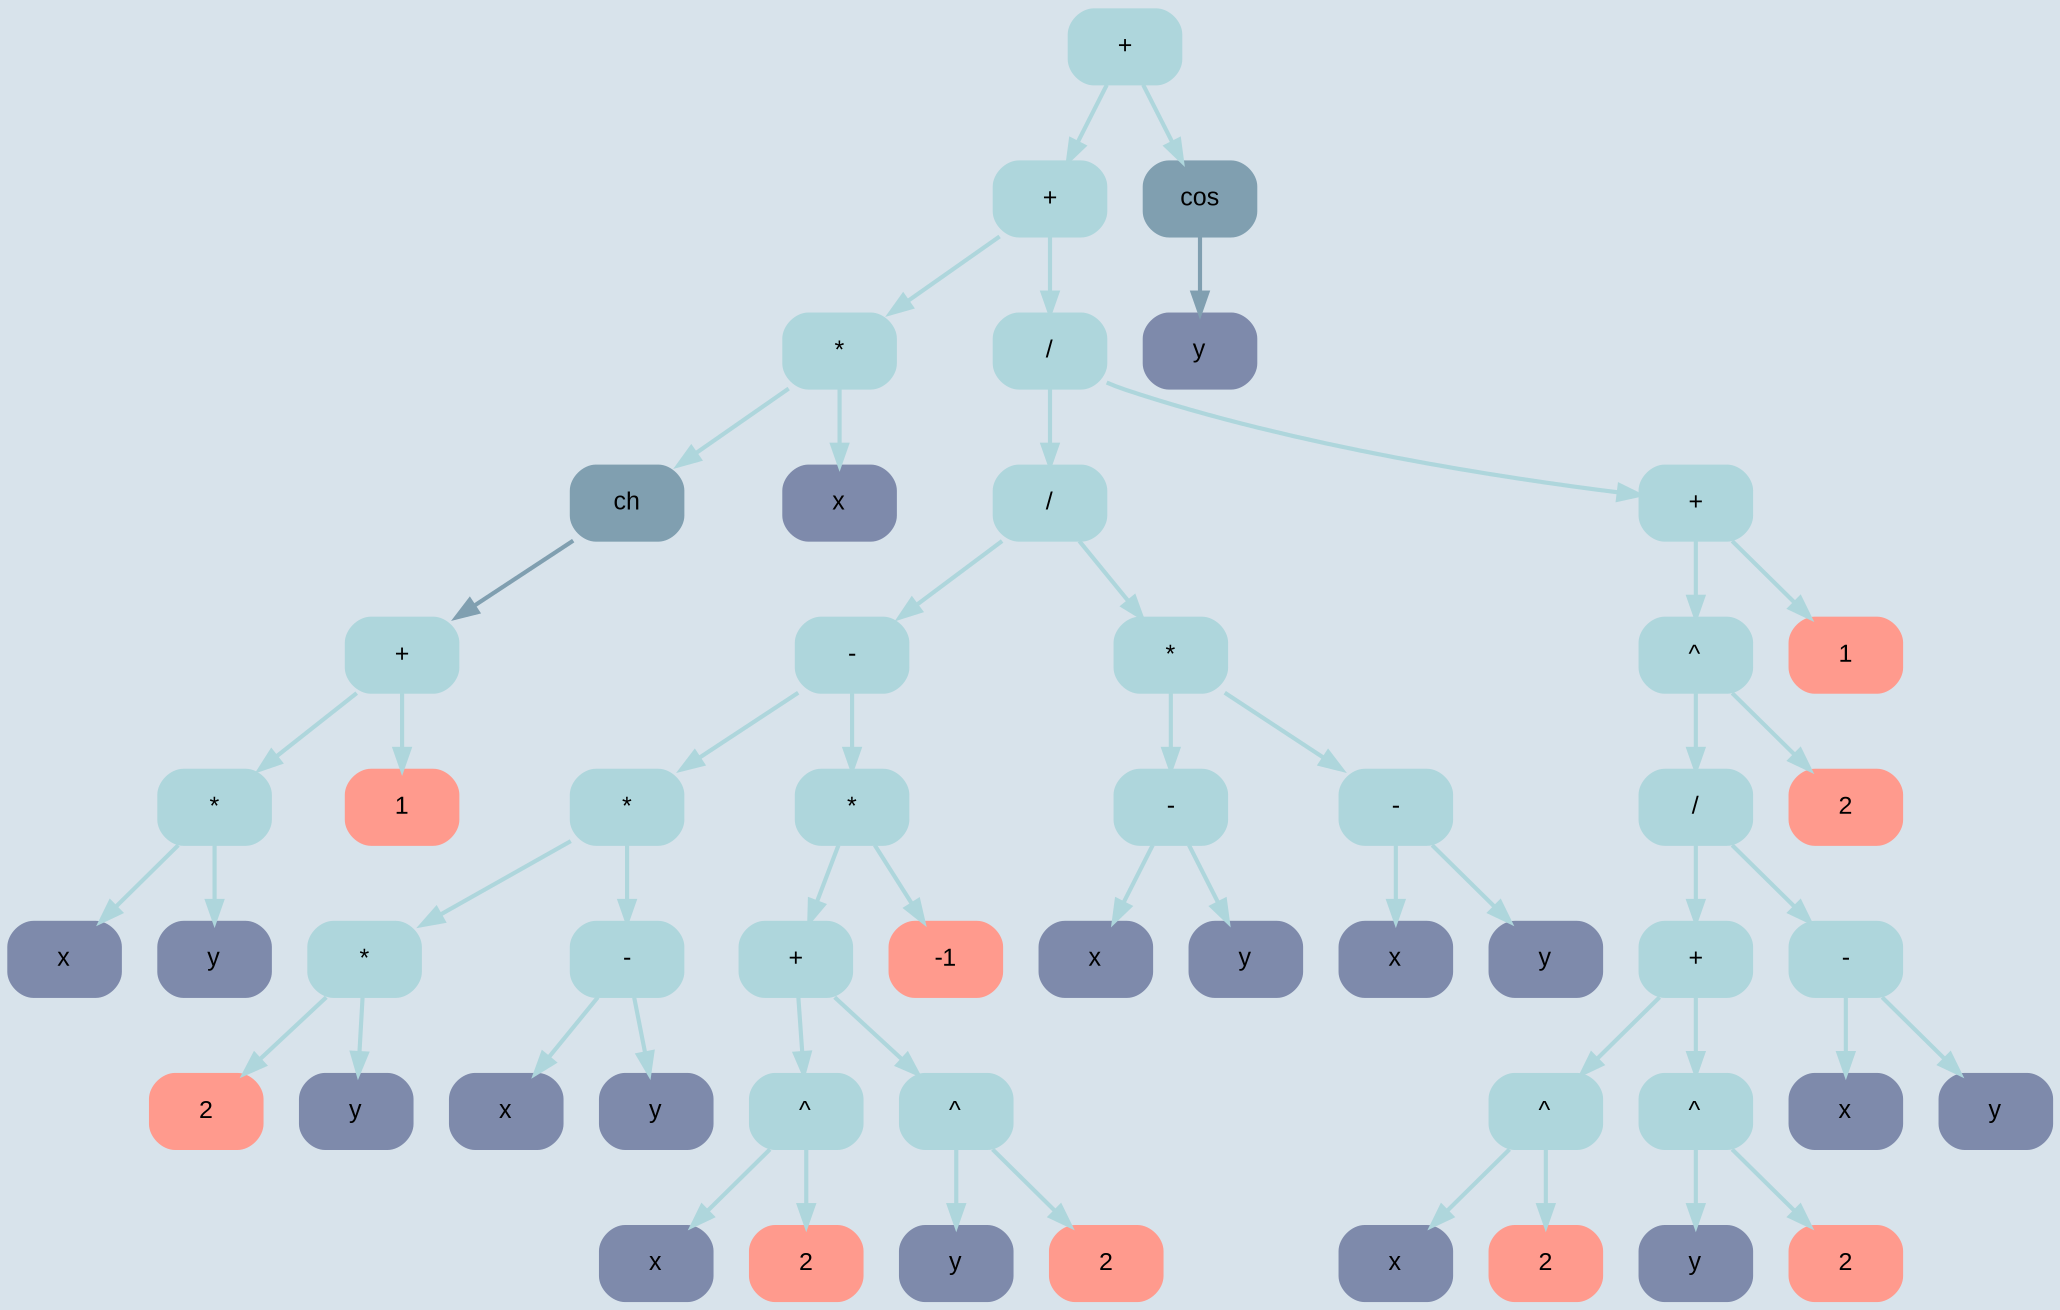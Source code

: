 digraph G {
	rankdir=HR;
	bgcolor="#d8e3eb";
	node [fontname="Arial", fontsize=12];
	node0x604000009bd0 [shape="Mrecord"; style=filled; color="#aed6dc"; label = "+" ];
	node0x604000009b90 [shape="Mrecord"; style=filled; color="#aed6dc"; label = "+" ];
	node0x604000009b50 [shape="Mrecord"; style=filled; color="#aed6dc"; label = "*" ];
	node0x604000009b10 [shape="Mrecord"; style=filled; color="#809fb0"; label = "ch" ];
	node0x6040000099d0 [shape="Mrecord"; style=filled; color="#aed6dc"; label = "+" ];
	node0x604000009a10 [shape="Mrecord"; style=filled; color="#aed6dc"; label = "*" ];
	node0x604000009a50 [shape="Mrecord"; style=filled; color="#7e8aab"; label = "x" ];
	node0x604000009a10 -> node0x604000009a50 [color="#aed6dc"; style=bold;  weight=1000;];
	node0x604000009a90 [shape="Mrecord"; style=filled; color="#7e8aab"; label = "y" ];
	node0x604000009a10 -> node0x604000009a90 [color="#aed6dc"; style=bold; weight=1000;];
	node0x6040000099d0 -> node0x604000009a10 [color="#aed6dc"; style=bold;  weight=1000;];
	node0x604000009ad0 [shape="Mrecord"; style=filled; color="#ff9a8d"; label = "1" ];
	node0x6040000099d0 -> node0x604000009ad0 [color="#aed6dc"; style=bold; weight=1000;];
	node0x604000009b10 -> node0x6040000099d0 [color="#809fb0"; style=bold; weight=1000;];
	node0x604000009b50 -> node0x604000009b10 [color="#aed6dc"; style=bold;  weight=1000;];
	node0x604000009790 [shape="Mrecord"; style=filled; color="#7e8aab"; label = "x" ];
	node0x604000009b50 -> node0x604000009790 [color="#aed6dc"; style=bold; weight=1000;];
	node0x604000009b90 -> node0x604000009b50 [color="#aed6dc"; style=bold;  weight=1000;];
	node0x604000009150 [shape="Mrecord"; style=filled; color="#aed6dc"; label = "/" ];
	node0x604000009110 [shape="Mrecord"; style=filled; color="#aed6dc"; label = "/" ];
	node0x6040000090d0 [shape="Mrecord"; style=filled; color="#aed6dc"; label = "-" ];
	node0x604000009090 [shape="Mrecord"; style=filled; color="#aed6dc"; label = "*" ];
	node0x604000008ad0 [shape="Mrecord"; style=filled; color="#aed6dc"; label = "*" ];
	node0x604000008a90 [shape="Mrecord"; style=filled; color="#ff9a8d"; label = "2" ];
	node0x604000008ad0 -> node0x604000008a90 [color="#aed6dc"; style=bold;  weight=1000;];
	node0x604000008a10 [shape="Mrecord"; style=filled; color="#7e8aab"; label = "y" ];
	node0x604000008ad0 -> node0x604000008a10 [color="#aed6dc"; style=bold; weight=1000;];
	node0x604000009090 -> node0x604000008ad0 [color="#aed6dc"; style=bold;  weight=1000;];
	node0x604000008590 [shape="Mrecord"; style=filled; color="#aed6dc"; label = "-" ];
	node0x6040000085d0 [shape="Mrecord"; style=filled; color="#7e8aab"; label = "x" ];
	node0x604000008590 -> node0x6040000085d0 [color="#aed6dc"; style=bold;  weight=1000;];
	node0x604000008610 [shape="Mrecord"; style=filled; color="#7e8aab"; label = "y" ];
	node0x604000008590 -> node0x604000008610 [color="#aed6dc"; style=bold; weight=1000;];
	node0x604000009090 -> node0x604000008590 [color="#aed6dc"; style=bold; weight=1000;];
	node0x6040000090d0 -> node0x604000009090 [color="#aed6dc"; style=bold;  weight=1000;];
	node0x604000008550 [shape="Mrecord"; style=filled; color="#aed6dc"; label = "*" ];
	node0x604000008390 [shape="Mrecord"; style=filled; color="#aed6dc"; label = "+" ];
	node0x6040000083d0 [shape="Mrecord"; style=filled; color="#aed6dc"; label = "^" ];
	node0x604000008410 [shape="Mrecord"; style=filled; color="#7e8aab"; label = "x" ];
	node0x6040000083d0 -> node0x604000008410 [color="#aed6dc"; style=bold;  weight=1000;];
	node0x604000008450 [shape="Mrecord"; style=filled; color="#ff9a8d"; label = "2" ];
	node0x6040000083d0 -> node0x604000008450 [color="#aed6dc"; style=bold; weight=1000;];
	node0x604000008390 -> node0x6040000083d0 [color="#aed6dc"; style=bold;  weight=1000;];
	node0x604000008490 [shape="Mrecord"; style=filled; color="#aed6dc"; label = "^" ];
	node0x6040000084d0 [shape="Mrecord"; style=filled; color="#7e8aab"; label = "y" ];
	node0x604000008490 -> node0x6040000084d0 [color="#aed6dc"; style=bold;  weight=1000;];
	node0x604000008510 [shape="Mrecord"; style=filled; color="#ff9a8d"; label = "2" ];
	node0x604000008490 -> node0x604000008510 [color="#aed6dc"; style=bold; weight=1000;];
	node0x604000008390 -> node0x604000008490 [color="#aed6dc"; style=bold; weight=1000;];
	node0x604000008550 -> node0x604000008390 [color="#aed6dc"; style=bold;  weight=1000;];
	node0x604000008350 [shape="Mrecord"; style=filled; color="#ff9a8d"; label = "-1" ];
	node0x604000008550 -> node0x604000008350 [color="#aed6dc"; style=bold; weight=1000;];
	node0x6040000090d0 -> node0x604000008550 [color="#aed6dc"; style=bold; weight=1000;];
	node0x604000009110 -> node0x6040000090d0 [color="#aed6dc"; style=bold;  weight=1000;];
	node0x604000008010 [shape="Mrecord"; style=filled; color="#aed6dc"; label = "*" ];
	node0x604000007f50 [shape="Mrecord"; style=filled; color="#aed6dc"; label = "-" ];
	node0x604000007f90 [shape="Mrecord"; style=filled; color="#7e8aab"; label = "x" ];
	node0x604000007f50 -> node0x604000007f90 [color="#aed6dc"; style=bold;  weight=1000;];
	node0x604000007fd0 [shape="Mrecord"; style=filled; color="#7e8aab"; label = "y" ];
	node0x604000007f50 -> node0x604000007fd0 [color="#aed6dc"; style=bold; weight=1000;];
	node0x604000008010 -> node0x604000007f50 [color="#aed6dc"; style=bold;  weight=1000;];
	node0x604000007e90 [shape="Mrecord"; style=filled; color="#aed6dc"; label = "-" ];
	node0x604000007ed0 [shape="Mrecord"; style=filled; color="#7e8aab"; label = "x" ];
	node0x604000007e90 -> node0x604000007ed0 [color="#aed6dc"; style=bold;  weight=1000;];
	node0x604000007f10 [shape="Mrecord"; style=filled; color="#7e8aab"; label = "y" ];
	node0x604000007e90 -> node0x604000007f10 [color="#aed6dc"; style=bold; weight=1000;];
	node0x604000008010 -> node0x604000007e90 [color="#aed6dc"; style=bold; weight=1000;];
	node0x604000009110 -> node0x604000008010 [color="#aed6dc"; style=bold; weight=1000;];
	node0x604000009150 -> node0x604000009110 [color="#aed6dc"; style=bold;  weight=1000;];
	node0x604000007cd0 [shape="Mrecord"; style=filled; color="#aed6dc"; label = "+" ];
	node0x604000007c90 [shape="Mrecord"; style=filled; color="#aed6dc"; label = "^" ];
	node0x6040000079d0 [shape="Mrecord"; style=filled; color="#aed6dc"; label = "/" ];
	node0x604000007a10 [shape="Mrecord"; style=filled; color="#aed6dc"; label = "+" ];
	node0x604000007a50 [shape="Mrecord"; style=filled; color="#aed6dc"; label = "^" ];
	node0x604000007a90 [shape="Mrecord"; style=filled; color="#7e8aab"; label = "x" ];
	node0x604000007a50 -> node0x604000007a90 [color="#aed6dc"; style=bold;  weight=1000;];
	node0x604000007ad0 [shape="Mrecord"; style=filled; color="#ff9a8d"; label = "2" ];
	node0x604000007a50 -> node0x604000007ad0 [color="#aed6dc"; style=bold; weight=1000;];
	node0x604000007a10 -> node0x604000007a50 [color="#aed6dc"; style=bold;  weight=1000;];
	node0x604000007b10 [shape="Mrecord"; style=filled; color="#aed6dc"; label = "^" ];
	node0x604000007b50 [shape="Mrecord"; style=filled; color="#7e8aab"; label = "y" ];
	node0x604000007b10 -> node0x604000007b50 [color="#aed6dc"; style=bold;  weight=1000;];
	node0x604000007b90 [shape="Mrecord"; style=filled; color="#ff9a8d"; label = "2" ];
	node0x604000007b10 -> node0x604000007b90 [color="#aed6dc"; style=bold; weight=1000;];
	node0x604000007a10 -> node0x604000007b10 [color="#aed6dc"; style=bold; weight=1000;];
	node0x6040000079d0 -> node0x604000007a10 [color="#aed6dc"; style=bold;  weight=1000;];
	node0x604000007bd0 [shape="Mrecord"; style=filled; color="#aed6dc"; label = "-" ];
	node0x604000007c10 [shape="Mrecord"; style=filled; color="#7e8aab"; label = "x" ];
	node0x604000007bd0 -> node0x604000007c10 [color="#aed6dc"; style=bold;  weight=1000;];
	node0x604000007c50 [shape="Mrecord"; style=filled; color="#7e8aab"; label = "y" ];
	node0x604000007bd0 -> node0x604000007c50 [color="#aed6dc"; style=bold; weight=1000;];
	node0x6040000079d0 -> node0x604000007bd0 [color="#aed6dc"; style=bold; weight=1000;];
	node0x604000007c90 -> node0x6040000079d0 [color="#aed6dc"; style=bold;  weight=1000;];
	node0x604000007990 [shape="Mrecord"; style=filled; color="#ff9a8d"; label = "2" ];
	node0x604000007c90 -> node0x604000007990 [color="#aed6dc"; style=bold; weight=1000;];
	node0x604000007cd0 -> node0x604000007c90 [color="#aed6dc"; style=bold;  weight=1000;];
	node0x604000007950 [shape="Mrecord"; style=filled; color="#ff9a8d"; label = "1" ];
	node0x604000007cd0 -> node0x604000007950 [color="#aed6dc"; style=bold; weight=1000;];
	node0x604000009150 -> node0x604000007cd0 [color="#aed6dc"; style=bold; weight=1000;];
	node0x604000009b90 -> node0x604000009150 [color="#aed6dc"; style=bold; weight=1000;];
	node0x604000009bd0 -> node0x604000009b90 [color="#aed6dc"; style=bold;  weight=1000;];
	node0x6040000075d0 [shape="Mrecord"; style=filled; color="#809fb0"; label = "cos" ];
	node0x604000007590 [shape="Mrecord"; style=filled; color="#7e8aab"; label = "y" ];
	node0x6040000075d0 -> node0x604000007590 [color="#809fb0"; style=bold; weight=1000;];
	node0x604000009bd0 -> node0x6040000075d0 [color="#aed6dc"; style=bold; weight=1000;];
}
